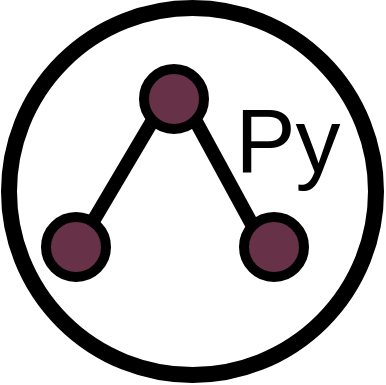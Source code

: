 <mxfile version="23.0.2" type="device">
  <diagram name="Page-1" id="kzN5g9jG_qKj0ZtEjBCK">
    <mxGraphModel dx="1139" dy="642" grid="1" gridSize="10" guides="1" tooltips="1" connect="1" arrows="1" fold="1" page="1" pageScale="1" pageWidth="850" pageHeight="1100" math="0" shadow="0">
      <root>
        <mxCell id="0" />
        <mxCell id="1" parent="0" />
        <mxCell id="YCkWu_KtxwozdB4lv093-1" value="" style="ellipse;whiteSpace=wrap;html=1;aspect=fixed;strokeWidth=8;" parent="1" vertex="1">
          <mxGeometry x="27.5" y="18" width="183.5" height="183.5" as="geometry" />
        </mxCell>
        <mxCell id="poiL8o0s2GacrHepeqyQ-11" value="" style="endArrow=none;html=1;rounded=0;exitX=1;exitY=0;exitDx=0;exitDy=0;strokeColor=#000000;strokeWidth=7;entryX=0;entryY=1;entryDx=0;entryDy=0;" parent="1" target="poiL8o0s2GacrHepeqyQ-12" edge="1">
          <mxGeometry width="50" height="50" relative="1" as="geometry">
            <mxPoint x="67.607" y="127.893" as="sourcePoint" />
            <mxPoint x="90" y="80" as="targetPoint" />
          </mxGeometry>
        </mxCell>
        <mxCell id="poiL8o0s2GacrHepeqyQ-12" value="" style="ellipse;whiteSpace=wrap;html=1;aspect=fixed;strokeWidth=5;strokeColor=#000000;fillColor=#673147;" parent="1" vertex="1">
          <mxGeometry x="95" y="48.5" width="30" height="30" as="geometry" />
        </mxCell>
        <mxCell id="poiL8o0s2GacrHepeqyQ-13" value="" style="ellipse;whiteSpace=wrap;html=1;aspect=fixed;strokeWidth=5;strokeColor=#000000;fillColor=#673147;" parent="1" vertex="1">
          <mxGeometry x="46" y="122.5" width="30" height="30" as="geometry" />
        </mxCell>
        <mxCell id="poiL8o0s2GacrHepeqyQ-14" value="" style="ellipse;whiteSpace=wrap;html=1;aspect=fixed;strokeWidth=5;strokeColor=#000000;fillColor=#673147;" parent="1" vertex="1">
          <mxGeometry x="145" y="122.5" width="30" height="30" as="geometry" />
        </mxCell>
        <mxCell id="poiL8o0s2GacrHepeqyQ-15" value="" style="endArrow=none;html=1;rounded=0;entryX=1;entryY=1;entryDx=0;entryDy=0;exitX=0;exitY=0;exitDx=0;exitDy=0;fontColor=#6600CC;strokeColor=#000000;strokeWidth=7;" parent="1" source="poiL8o0s2GacrHepeqyQ-14" target="poiL8o0s2GacrHepeqyQ-12" edge="1">
          <mxGeometry width="50" height="50" relative="1" as="geometry">
            <mxPoint x="86" y="136.5" as="sourcePoint" />
            <mxPoint x="119" y="90.5" as="targetPoint" />
          </mxGeometry>
        </mxCell>
        <mxCell id="poiL8o0s2GacrHepeqyQ-10" value="&lt;font color=&quot;#000000&quot; style=&quot;font-size: 45px;&quot;&gt;Py&lt;/font&gt;" style="text;html=1;strokeColor=none;fillColor=none;align=center;verticalAlign=middle;whiteSpace=wrap;rounded=0;strokeWidth=0;fontSize=25;fontColor=#00CC00;" parent="1" vertex="1">
          <mxGeometry x="124" y="43.5" width="85.75" height="80" as="geometry" />
        </mxCell>
      </root>
    </mxGraphModel>
  </diagram>
</mxfile>
